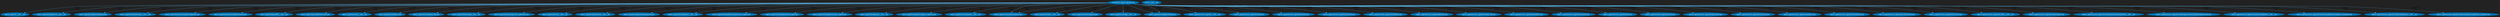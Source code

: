 digraph G {
  bgcolor="#222222";
  node [style=filled, fillcolor="#333333", fontcolor="#FFFFFF"];
  edge [color="#56B4E9"];
  "opsvi_agents/__init__.py" [label="opsvi_agents/__init__.py", fillcolor="#0072B2"];
  "opsvi_agents/adapters/__init__.py" [label="opsvi_agents/adapters/__init__.py", fillcolor="#0072B2"];
  "opsvi_agents/adapters/legacy.py" [label="opsvi_agents/adapters/legacy.py", fillcolor="#0072B2"];
  "opsvi_agents/monitoring/__init__.py" [label="opsvi_agents/monitoring/__init__.py", fillcolor="#0072B2"];
  "opsvi_agents/monitoring/checkpoints.py" [label="opsvi_agents/monitoring/checkpoints.py", fillcolor="#0072B2"];
  "opsvi_agents/monitoring/telemetry.py" [label="opsvi_agents/monitoring/telemetry.py", fillcolor="#0072B2"];
  "opsvi_agents/parallel/__init__.py" [label="opsvi_agents/parallel/__init__.py", fillcolor="#0072B2"];
  "opsvi_agents/parallel/executor.py" [label="opsvi_agents/parallel/executor.py", fillcolor="#0072B2"];
  "opsvi_agents/core/__init__.py" [label="opsvi_agents/core/__init__.py", fillcolor="#0072B2"];
  "opsvi_agents/core/base.py" [label="opsvi_agents/core/base.py", fillcolor="#0072B2"];
  "opsvi_agents/core/base_llm.py" [label="opsvi_agents/core/base_llm.py", fillcolor="#0072B2"];
  "opsvi_agents/learning/__init__.py" [label="opsvi_agents/learning/__init__.py", fillcolor="#0072B2"];
  "opsvi_agents/learning/error_patterns.py" [label="opsvi_agents/learning/error_patterns.py", fillcolor="#0072B2"];
  "opsvi_agents/tests/__init__.py" [label="opsvi_agents/tests/__init__.py", fillcolor="#0072B2"];
  "opsvi_agents/migration/__init__.py" [label="opsvi_agents/migration/__init__.py", fillcolor="#0072B2"];
  "opsvi_agents/migration/migrator.py" [label="opsvi_agents/migration/migrator.py", fillcolor="#0072B2"];
  "opsvi_agents/templates/__init__.py" [label="opsvi_agents/templates/__init__.py", fillcolor="#0072B2"];
  "opsvi_agents/templates/supervisor_agent.py" [label="opsvi_agents/templates/supervisor_agent.py", fillcolor="#0072B2"];
  "opsvi_agents/templates/tool_agent.py" [label="opsvi_agents/templates/tool_agent.py", fillcolor="#0072B2"];
  "opsvi_agents/templates/react_agent.py" [label="opsvi_agents/templates/react_agent.py", fillcolor="#0072B2"];
  "opsvi_agents/registry/__init__.py" [label="opsvi_agents/registry/__init__.py", fillcolor="#0072B2"];
  "opsvi_agents/registry/agent_registry.py" [label="opsvi_agents/registry/agent_registry.py", fillcolor="#0072B2"];
  "opsvi_agents/exceptions/__init__.py" [label="opsvi_agents/exceptions/__init__.py", fillcolor="#0072B2"];
  "opsvi_agents/exceptions/base.py" [label="opsvi_agents/exceptions/base.py", fillcolor="#0072B2"];
  "opsvi_agents/tools/__init__.py" [label="opsvi_agents/tools/__init__.py", fillcolor="#0072B2"];
  "opsvi_agents/tools/registry.py" [label="opsvi_agents/tools/registry.py", fillcolor="#0072B2"];
  "opsvi_agents/config/__init__.py" [label="opsvi_agents/config/__init__.py", fillcolor="#0072B2"];
  "opsvi_agents/config/settings.py" [label="opsvi_agents/config/settings.py", fillcolor="#0072B2"];
  "opsvi_agents/core_agents/__init__.py" [label="opsvi_agents/core_agents/__init__.py", fillcolor="#0072B2"];
  "opsvi_agents/core_agents/coder.py" [label="opsvi_agents/core_agents/coder.py", fillcolor="#0072B2"];
  "opsvi_agents/core_agents/learner.py" [label="opsvi_agents/core_agents/learner.py", fillcolor="#0072B2"];
  "opsvi_agents/core_agents/monitor.py" [label="opsvi_agents/core_agents/monitor.py", fillcolor="#0072B2"];
  "opsvi_agents/core_agents/validator.py" [label="opsvi_agents/core_agents/validator.py", fillcolor="#0072B2"];
  "opsvi_agents/core_agents/planner.py" [label="opsvi_agents/core_agents/planner.py", fillcolor="#0072B2"];
  "opsvi_agents/core_agents/coder_llm.py" [label="opsvi_agents/core_agents/coder_llm.py", fillcolor="#0072B2"];
  "opsvi_agents/core_agents/interface.py" [label="opsvi_agents/core_agents/interface.py", fillcolor="#0072B2"];
  "opsvi_agents/core_agents/reporter.py" [label="opsvi_agents/core_agents/reporter.py", fillcolor="#0072B2"];
  "opsvi_agents/core_agents/test.py" [label="opsvi_agents/core_agents/test.py", fillcolor="#0072B2"];
  "opsvi_agents/core_agents/critic.py" [label="opsvi_agents/core_agents/critic.py", fillcolor="#0072B2"];
  "opsvi_agents/core_agents/optimizer.py" [label="opsvi_agents/core_agents/optimizer.py", fillcolor="#0072B2"];
  "opsvi_agents/core_agents/research.py" [label="opsvi_agents/core_agents/research.py", fillcolor="#0072B2"];
  "opsvi_agents/core_agents/analysis.py" [label="opsvi_agents/core_agents/analysis.py", fillcolor="#0072B2"];
  "opsvi_agents/core_agents/transform.py" [label="opsvi_agents/core_agents/transform.py", fillcolor="#0072B2"];
  "opsvi_agents/core_agents/orchestrator.py" [label="opsvi_agents/core_agents/orchestrator.py", fillcolor="#0072B2"];
  "opsvi_agents/core_agents/executor.py" [label="opsvi_agents/core_agents/executor.py", fillcolor="#0072B2"];
  "opsvi_agents/core_agents/coder/__init__.py" [label="opsvi_agents/core_agents/coder/__init__.py", fillcolor="#0072B2"];
  "opsvi_agents/core_agents/coder/types.py" [label="opsvi_agents/core_agents/coder/types.py", fillcolor="#0072B2"];
  "opsvi_agents/core_agents/coder/generators/python/__init__.py" [label="opsvi_agents/core_agents/coder/generators/python/__init__.py", fillcolor="#0072B2"];
  "opsvi_agents/core_agents/coder/generators/python/generator.py" [label="opsvi_agents/core_agents/coder/generators/python/generator.py", fillcolor="#0072B2"];
  "opsvi_agents/core_agents/coder/templates/__init__.py" [label="opsvi_agents/core_agents/coder/templates/__init__.py", fillcolor="#0072B2"];
  "opsvi_agents/core_agents/coder/templates/template_manager.py" [label="opsvi_agents/core_agents/coder/templates/template_manager.py", fillcolor="#0072B2"];
  "opsvi_agents/core_agents/coder/analyzers/__init__.py" [label="opsvi_agents/core_agents/coder/analyzers/__init__.py", fillcolor="#0072B2"];
  "opsvi_agents/core_agents/coder/analyzers/pattern_analyzer.py" [label="opsvi_agents/core_agents/coder/analyzers/pattern_analyzer.py", fillcolor="#0072B2"];
  "tests/__init__.py" [label="tests/__init__.py", fillcolor="#0072B2"];
  "tests/test_opsvi_agents.py" [label="tests/test_opsvi_agents.py", fillcolor="#0072B2"];
  "tests/test_opsvi_agents.py" -> "opsvi_agents/__init__.py" [label="imports\n1.00"];
  "tests/test_opsvi_agents.py" -> "opsvi_agents/adapters/__init__.py" [label="imports\n1.00"];
  "tests/test_opsvi_agents.py" -> "opsvi_agents/adapters/legacy.py" [label="imports\n1.00"];
  "tests/test_opsvi_agents.py" -> "opsvi_agents/monitoring/__init__.py" [label="imports\n1.00"];
  "tests/test_opsvi_agents.py" -> "opsvi_agents/monitoring/checkpoints.py" [label="imports\n1.00"];
  "tests/test_opsvi_agents.py" -> "opsvi_agents/monitoring/telemetry.py" [label="imports\n1.00"];
  "tests/test_opsvi_agents.py" -> "opsvi_agents/parallel/__init__.py" [label="imports\n1.00"];
  "tests/test_opsvi_agents.py" -> "opsvi_agents/parallel/executor.py" [label="imports\n1.00"];
  "tests/test_opsvi_agents.py" -> "opsvi_agents/core/__init__.py" [label="imports\n1.00"];
  "tests/test_opsvi_agents.py" -> "opsvi_agents/core/base.py" [label="imports\n1.00"];
  "tests/test_opsvi_agents.py" -> "opsvi_agents/core/base_llm.py" [label="imports\n1.00"];
  "tests/test_opsvi_agents.py" -> "opsvi_agents/learning/__init__.py" [label="imports\n1.00"];
  "tests/test_opsvi_agents.py" -> "opsvi_agents/learning/error_patterns.py" [label="imports\n1.00"];
  "tests/test_opsvi_agents.py" -> "opsvi_agents/tests/__init__.py" [label="imports\n1.00"];
  "tests/test_opsvi_agents.py" -> "opsvi_agents/migration/__init__.py" [label="imports\n1.00"];
  "tests/test_opsvi_agents.py" -> "opsvi_agents/migration/migrator.py" [label="imports\n1.00"];
  "tests/test_opsvi_agents.py" -> "opsvi_agents/templates/__init__.py" [label="imports\n1.00"];
  "tests/test_opsvi_agents.py" -> "opsvi_agents/templates/supervisor_agent.py" [label="imports\n1.00"];
  "tests/test_opsvi_agents.py" -> "opsvi_agents/templates/tool_agent.py" [label="imports\n1.00"];
  "tests/test_opsvi_agents.py" -> "opsvi_agents/templates/react_agent.py" [label="imports\n1.00"];
  "tests/test_opsvi_agents.py" -> "opsvi_agents/registry/__init__.py" [label="imports\n1.00"];
  "tests/test_opsvi_agents.py" -> "opsvi_agents/registry/agent_registry.py" [label="imports\n1.00"];
  "tests/test_opsvi_agents.py" -> "opsvi_agents/exceptions/__init__.py" [label="imports\n1.00"];
  "tests/test_opsvi_agents.py" -> "opsvi_agents/exceptions/base.py" [label="imports\n1.00"];
  "tests/test_opsvi_agents.py" -> "opsvi_agents/tools/__init__.py" [label="imports\n1.00"];
  "tests/test_opsvi_agents.py" -> "opsvi_agents/tools/registry.py" [label="imports\n1.00"];
  "tests/test_opsvi_agents.py" -> "opsvi_agents/config/__init__.py" [label="imports\n1.00"];
  "tests/test_opsvi_agents.py" -> "opsvi_agents/config/settings.py" [label="imports\n1.00"];
  "tests/test_opsvi_agents.py" -> "opsvi_agents/core_agents/__init__.py" [label="imports\n1.00"];
  "tests/test_opsvi_agents.py" -> "opsvi_agents/core_agents/coder.py" [label="imports\n1.00"];
  "tests/test_opsvi_agents.py" -> "opsvi_agents/core_agents/learner.py" [label="imports\n1.00"];
  "tests/test_opsvi_agents.py" -> "opsvi_agents/core_agents/monitor.py" [label="imports\n1.00"];
  "tests/test_opsvi_agents.py" -> "opsvi_agents/core_agents/validator.py" [label="imports\n1.00"];
  "tests/test_opsvi_agents.py" -> "opsvi_agents/core_agents/planner.py" [label="imports\n1.00"];
  "tests/test_opsvi_agents.py" -> "opsvi_agents/core_agents/coder_llm.py" [label="imports\n1.00"];
  "tests/test_opsvi_agents.py" -> "opsvi_agents/core_agents/interface.py" [label="imports\n1.00"];
  "tests/test_opsvi_agents.py" -> "opsvi_agents/core_agents/reporter.py" [label="imports\n1.00"];
  "tests/test_opsvi_agents.py" -> "opsvi_agents/core_agents/test.py" [label="imports\n1.00"];
  "tests/test_opsvi_agents.py" -> "opsvi_agents/core_agents/critic.py" [label="imports\n1.00"];
  "tests/test_opsvi_agents.py" -> "opsvi_agents/core_agents/optimizer.py" [label="imports\n1.00"];
  "tests/test_opsvi_agents.py" -> "opsvi_agents/core_agents/research.py" [label="imports\n1.00"];
  "tests/test_opsvi_agents.py" -> "opsvi_agents/core_agents/analysis.py" [label="imports\n1.00"];
  "tests/test_opsvi_agents.py" -> "opsvi_agents/core_agents/transform.py" [label="imports\n1.00"];
  "tests/test_opsvi_agents.py" -> "opsvi_agents/core_agents/orchestrator.py" [label="imports\n1.00"];
  "tests/test_opsvi_agents.py" -> "opsvi_agents/core_agents/executor.py" [label="imports\n1.00"];
  "tests/test_opsvi_agents.py" -> "opsvi_agents/core_agents/coder/__init__.py" [label="imports\n1.00"];
  "tests/test_opsvi_agents.py" -> "opsvi_agents/core_agents/coder/types.py" [label="imports\n1.00"];
  "tests/test_opsvi_agents.py" -> "opsvi_agents/core_agents/coder/generators/python/__init__.py" [label="imports\n1.00"];
  "tests/test_opsvi_agents.py" -> "opsvi_agents/core_agents/coder/generators/python/generator.py" [label="imports\n1.00"];
  "tests/test_opsvi_agents.py" -> "opsvi_agents/core_agents/coder/templates/__init__.py" [label="imports\n1.00"];
  "tests/test_opsvi_agents.py" -> "opsvi_agents/core_agents/coder/templates/template_manager.py" [label="imports\n1.00"];
  "tests/test_opsvi_agents.py" -> "opsvi_agents/core_agents/coder/analyzers/__init__.py" [label="imports\n1.00"];
  "tests/test_opsvi_agents.py" -> "opsvi_agents/core_agents/coder/analyzers/pattern_analyzer.py" [label="imports\n1.00"];
  "tests/test_opsvi_agents.py" -> "opsvi_agents/config/settings.py" [label="imports\n1.00"];
  "tests/test_opsvi_agents.py" -> "opsvi_agents/exceptions/base.py" [label="imports\n1.00"];
}
